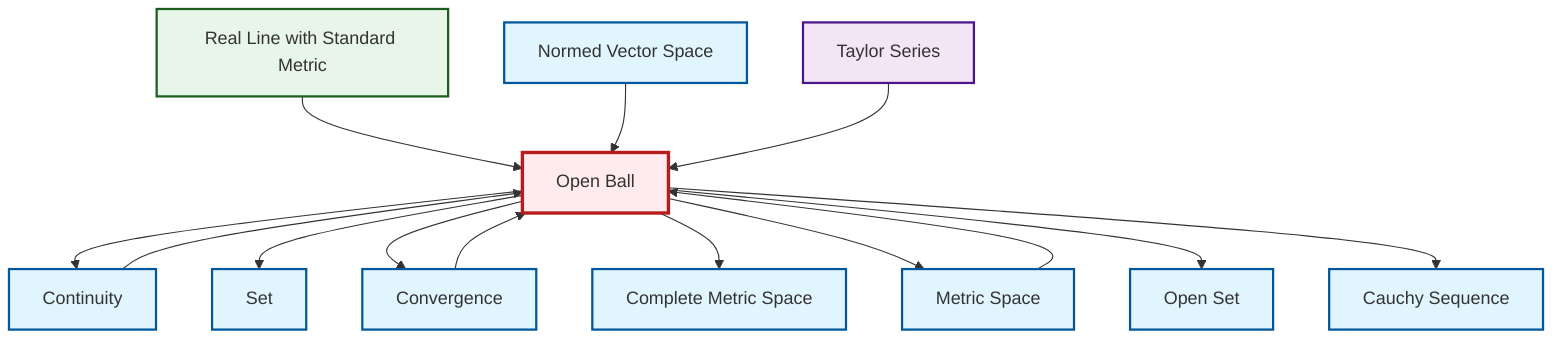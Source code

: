 graph TD
    classDef definition fill:#e1f5fe,stroke:#01579b,stroke-width:2px
    classDef theorem fill:#f3e5f5,stroke:#4a148c,stroke-width:2px
    classDef axiom fill:#fff3e0,stroke:#e65100,stroke-width:2px
    classDef example fill:#e8f5e9,stroke:#1b5e20,stroke-width:2px
    classDef current fill:#ffebee,stroke:#b71c1c,stroke-width:3px
    def-normed-vector-space["Normed Vector Space"]:::definition
    def-set["Set"]:::definition
    def-cauchy-sequence["Cauchy Sequence"]:::definition
    def-open-set["Open Set"]:::definition
    def-metric-space["Metric Space"]:::definition
    def-continuity["Continuity"]:::definition
    thm-taylor-series["Taylor Series"]:::theorem
    def-convergence["Convergence"]:::definition
    def-open-ball["Open Ball"]:::definition
    def-complete-metric-space["Complete Metric Space"]:::definition
    ex-real-line-metric["Real Line with Standard Metric"]:::example
    def-open-ball --> def-continuity
    def-metric-space --> def-open-ball
    def-open-ball --> def-set
    def-open-ball --> def-convergence
    ex-real-line-metric --> def-open-ball
    def-normed-vector-space --> def-open-ball
    def-open-ball --> def-complete-metric-space
    def-open-ball --> def-metric-space
    thm-taylor-series --> def-open-ball
    def-continuity --> def-open-ball
    def-open-ball --> def-open-set
    def-open-ball --> def-cauchy-sequence
    def-convergence --> def-open-ball
    class def-open-ball current